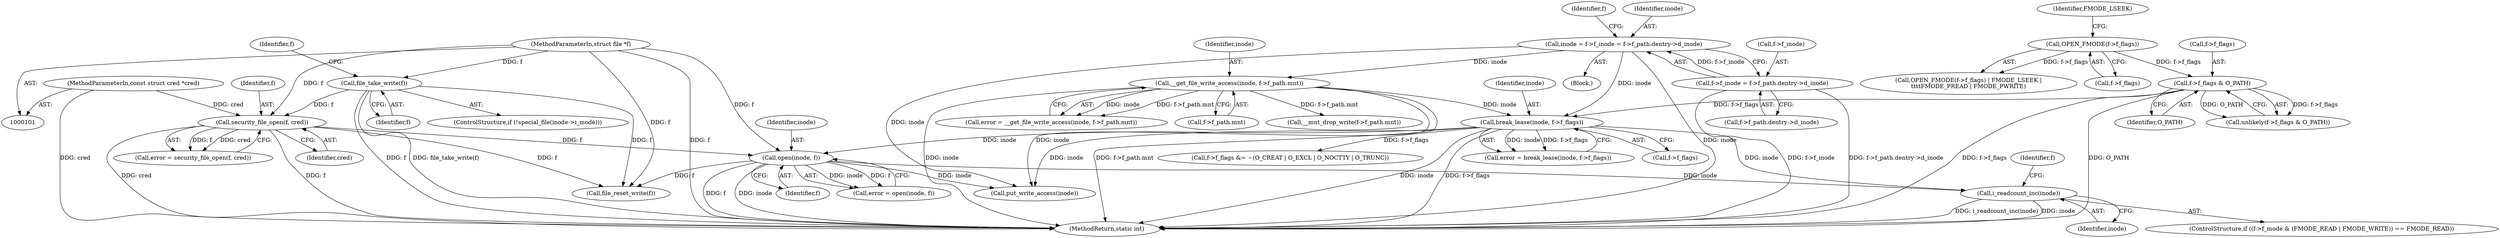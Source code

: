 digraph "0_linux_eee5cc2702929fd41cce28058dc6d6717f723f87_9@API" {
"1000273" [label="(Call,i_readcount_inc(inode))"];
"1000234" [label="(Call,break_lease(inode, f->f_flags))"];
"1000140" [label="(Call,inode = f->f_inode = f->f_path.dentry->d_inode)"];
"1000142" [label="(Call,f->f_inode = f->f_path.dentry->d_inode)"];
"1000162" [label="(Call,__get_file_write_access(inode, f->f_path.mnt))"];
"1000125" [label="(Call,f->f_flags & O_PATH)"];
"1000114" [label="(Call,OPEN_FMODE(f->f_flags))"];
"1000257" [label="(Call,open(inode, f))"];
"1000226" [label="(Call,security_file_open(f, cred))"];
"1000178" [label="(Call,file_take_write(f))"];
"1000102" [label="(MethodParameterIn,struct file *f)"];
"1000104" [label="(MethodParameterIn,const struct cred *cred)"];
"1000140" [label="(Call,inode = f->f_inode = f->f_path.dentry->d_inode)"];
"1000273" [label="(Call,i_readcount_inc(inode))"];
"1000146" [label="(Call,f->f_path.dentry->d_inode)"];
"1000275" [label="(Call,f->f_flags &= ~(O_CREAT | O_EXCL | O_NOCTTY | O_TRUNC))"];
"1000164" [label="(Call,f->f_path.mnt)"];
"1000357" [label="(MethodReturn,static int)"];
"1000232" [label="(Call,error = break_lease(inode, f->f_flags))"];
"1000113" [label="(Call,OPEN_FMODE(f->f_flags) | FMODE_LSEEK |\n\t\t\t\tFMODE_PREAD | FMODE_PWRITE)"];
"1000235" [label="(Identifier,inode)"];
"1000114" [label="(Call,OPEN_FMODE(f->f_flags))"];
"1000227" [label="(Identifier,f)"];
"1000179" [label="(Identifier,f)"];
"1000263" [label="(ControlStructure,if ((f->f_mode & (FMODE_READ | FMODE_WRITE)) == FMODE_READ))"];
"1000274" [label="(Identifier,inode)"];
"1000126" [label="(Call,f->f_flags)"];
"1000324" [label="(Call,__mnt_drop_write(f->f_path.mnt))"];
"1000322" [label="(Call,file_reset_write(f))"];
"1000125" [label="(Call,f->f_flags & O_PATH)"];
"1000160" [label="(Call,error = __get_file_write_access(inode, f->f_path.mnt))"];
"1000313" [label="(Call,put_write_access(inode))"];
"1000224" [label="(Call,error = security_file_open(f, cred))"];
"1000226" [label="(Call,security_file_open(f, cred))"];
"1000178" [label="(Call,file_take_write(f))"];
"1000236" [label="(Call,f->f_flags)"];
"1000115" [label="(Call,f->f_flags)"];
"1000182" [label="(Identifier,f)"];
"1000129" [label="(Identifier,O_PATH)"];
"1000162" [label="(Call,__get_file_write_access(inode, f->f_path.mnt))"];
"1000143" [label="(Call,f->f_inode)"];
"1000142" [label="(Call,f->f_inode = f->f_path.dentry->d_inode)"];
"1000105" [label="(Block,)"];
"1000102" [label="(MethodParameterIn,struct file *f)"];
"1000104" [label="(MethodParameterIn,const struct cred *cred)"];
"1000228" [label="(Identifier,cred)"];
"1000156" [label="(Identifier,f)"];
"1000259" [label="(Identifier,f)"];
"1000234" [label="(Call,break_lease(inode, f->f_flags))"];
"1000258" [label="(Identifier,inode)"];
"1000277" [label="(Identifier,f)"];
"1000141" [label="(Identifier,inode)"];
"1000124" [label="(Call,unlikely(f->f_flags & O_PATH))"];
"1000255" [label="(Call,error = open(inode, f))"];
"1000257" [label="(Call,open(inode, f))"];
"1000119" [label="(Identifier,FMODE_LSEEK)"];
"1000172" [label="(ControlStructure,if (!special_file(inode->i_mode)))"];
"1000163" [label="(Identifier,inode)"];
"1000273" -> "1000263"  [label="AST: "];
"1000273" -> "1000274"  [label="CFG: "];
"1000274" -> "1000273"  [label="AST: "];
"1000277" -> "1000273"  [label="CFG: "];
"1000273" -> "1000357"  [label="DDG: inode"];
"1000273" -> "1000357"  [label="DDG: i_readcount_inc(inode)"];
"1000234" -> "1000273"  [label="DDG: inode"];
"1000257" -> "1000273"  [label="DDG: inode"];
"1000234" -> "1000232"  [label="AST: "];
"1000234" -> "1000236"  [label="CFG: "];
"1000235" -> "1000234"  [label="AST: "];
"1000236" -> "1000234"  [label="AST: "];
"1000232" -> "1000234"  [label="CFG: "];
"1000234" -> "1000357"  [label="DDG: f->f_flags"];
"1000234" -> "1000357"  [label="DDG: inode"];
"1000234" -> "1000232"  [label="DDG: inode"];
"1000234" -> "1000232"  [label="DDG: f->f_flags"];
"1000140" -> "1000234"  [label="DDG: inode"];
"1000162" -> "1000234"  [label="DDG: inode"];
"1000125" -> "1000234"  [label="DDG: f->f_flags"];
"1000234" -> "1000257"  [label="DDG: inode"];
"1000234" -> "1000275"  [label="DDG: f->f_flags"];
"1000234" -> "1000313"  [label="DDG: inode"];
"1000140" -> "1000105"  [label="AST: "];
"1000140" -> "1000142"  [label="CFG: "];
"1000141" -> "1000140"  [label="AST: "];
"1000142" -> "1000140"  [label="AST: "];
"1000156" -> "1000140"  [label="CFG: "];
"1000140" -> "1000357"  [label="DDG: inode"];
"1000142" -> "1000140"  [label="DDG: f->f_inode"];
"1000140" -> "1000162"  [label="DDG: inode"];
"1000140" -> "1000313"  [label="DDG: inode"];
"1000142" -> "1000146"  [label="CFG: "];
"1000143" -> "1000142"  [label="AST: "];
"1000146" -> "1000142"  [label="AST: "];
"1000142" -> "1000357"  [label="DDG: f->f_inode"];
"1000142" -> "1000357"  [label="DDG: f->f_path.dentry->d_inode"];
"1000162" -> "1000160"  [label="AST: "];
"1000162" -> "1000164"  [label="CFG: "];
"1000163" -> "1000162"  [label="AST: "];
"1000164" -> "1000162"  [label="AST: "];
"1000160" -> "1000162"  [label="CFG: "];
"1000162" -> "1000357"  [label="DDG: f->f_path.mnt"];
"1000162" -> "1000357"  [label="DDG: inode"];
"1000162" -> "1000160"  [label="DDG: inode"];
"1000162" -> "1000160"  [label="DDG: f->f_path.mnt"];
"1000162" -> "1000313"  [label="DDG: inode"];
"1000162" -> "1000324"  [label="DDG: f->f_path.mnt"];
"1000125" -> "1000124"  [label="AST: "];
"1000125" -> "1000129"  [label="CFG: "];
"1000126" -> "1000125"  [label="AST: "];
"1000129" -> "1000125"  [label="AST: "];
"1000124" -> "1000125"  [label="CFG: "];
"1000125" -> "1000357"  [label="DDG: f->f_flags"];
"1000125" -> "1000357"  [label="DDG: O_PATH"];
"1000125" -> "1000124"  [label="DDG: f->f_flags"];
"1000125" -> "1000124"  [label="DDG: O_PATH"];
"1000114" -> "1000125"  [label="DDG: f->f_flags"];
"1000114" -> "1000113"  [label="AST: "];
"1000114" -> "1000115"  [label="CFG: "];
"1000115" -> "1000114"  [label="AST: "];
"1000119" -> "1000114"  [label="CFG: "];
"1000114" -> "1000113"  [label="DDG: f->f_flags"];
"1000257" -> "1000255"  [label="AST: "];
"1000257" -> "1000259"  [label="CFG: "];
"1000258" -> "1000257"  [label="AST: "];
"1000259" -> "1000257"  [label="AST: "];
"1000255" -> "1000257"  [label="CFG: "];
"1000257" -> "1000357"  [label="DDG: f"];
"1000257" -> "1000357"  [label="DDG: inode"];
"1000257" -> "1000255"  [label="DDG: inode"];
"1000257" -> "1000255"  [label="DDG: f"];
"1000226" -> "1000257"  [label="DDG: f"];
"1000102" -> "1000257"  [label="DDG: f"];
"1000257" -> "1000313"  [label="DDG: inode"];
"1000257" -> "1000322"  [label="DDG: f"];
"1000226" -> "1000224"  [label="AST: "];
"1000226" -> "1000228"  [label="CFG: "];
"1000227" -> "1000226"  [label="AST: "];
"1000228" -> "1000226"  [label="AST: "];
"1000224" -> "1000226"  [label="CFG: "];
"1000226" -> "1000357"  [label="DDG: f"];
"1000226" -> "1000357"  [label="DDG: cred"];
"1000226" -> "1000224"  [label="DDG: f"];
"1000226" -> "1000224"  [label="DDG: cred"];
"1000178" -> "1000226"  [label="DDG: f"];
"1000102" -> "1000226"  [label="DDG: f"];
"1000104" -> "1000226"  [label="DDG: cred"];
"1000226" -> "1000322"  [label="DDG: f"];
"1000178" -> "1000172"  [label="AST: "];
"1000178" -> "1000179"  [label="CFG: "];
"1000179" -> "1000178"  [label="AST: "];
"1000182" -> "1000178"  [label="CFG: "];
"1000178" -> "1000357"  [label="DDG: file_take_write(f)"];
"1000178" -> "1000357"  [label="DDG: f"];
"1000102" -> "1000178"  [label="DDG: f"];
"1000178" -> "1000322"  [label="DDG: f"];
"1000102" -> "1000101"  [label="AST: "];
"1000102" -> "1000357"  [label="DDG: f"];
"1000102" -> "1000322"  [label="DDG: f"];
"1000104" -> "1000101"  [label="AST: "];
"1000104" -> "1000357"  [label="DDG: cred"];
}

